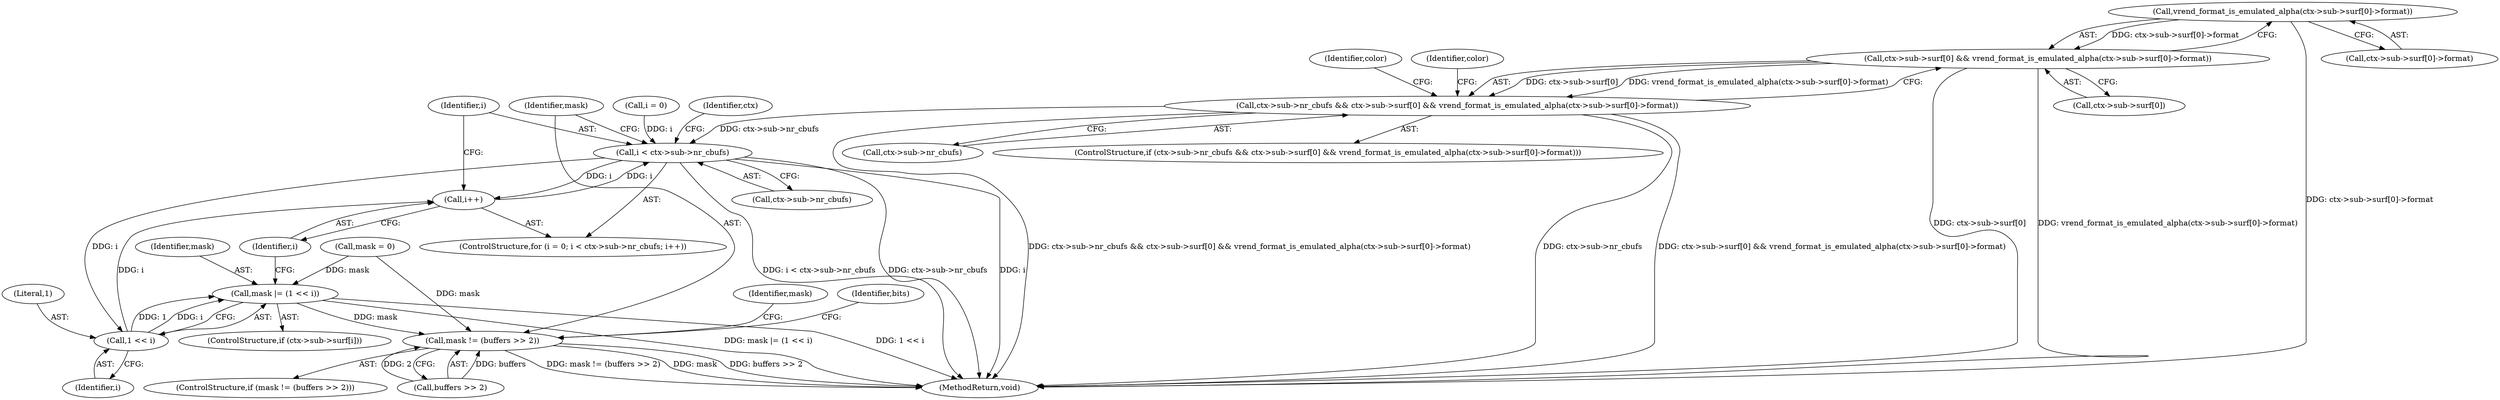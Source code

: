 digraph "0_virglrenderer_48f67f60967f963b698ec8df57ec6912a43d6282@array" {
"1000179" [label="(Call,vrend_format_is_emulated_alpha(ctx->sub->surf[0]->format))"];
"1000171" [label="(Call,ctx->sub->surf[0] && vrend_format_is_emulated_alpha(ctx->sub->surf[0]->format))"];
"1000165" [label="(Call,ctx->sub->nr_cbufs && ctx->sub->surf[0] && vrend_format_is_emulated_alpha(ctx->sub->surf[0]->format))"];
"1000251" [label="(Call,i < ctx->sub->nr_cbufs)"];
"1000258" [label="(Call,i++)"];
"1000271" [label="(Call,1 << i)"];
"1000269" [label="(Call,mask |= (1 << i))"];
"1000275" [label="(Call,mask != (buffers >> 2))"];
"1000265" [label="(Identifier,ctx)"];
"1000274" [label="(ControlStructure,if (mask != (buffers >> 2)))"];
"1000247" [label="(ControlStructure,for (i = 0; i < ctx->sub->nr_cbufs; i++))"];
"1000277" [label="(Call,buffers >> 2)"];
"1000204" [label="(Identifier,color)"];
"1000179" [label="(Call,vrend_format_is_emulated_alpha(ctx->sub->surf[0]->format))"];
"1000243" [label="(Call,mask = 0)"];
"1000251" [label="(Call,i < ctx->sub->nr_cbufs)"];
"1000180" [label="(Call,ctx->sub->surf[0]->format)"];
"1000166" [label="(Call,ctx->sub->nr_cbufs)"];
"1000270" [label="(Identifier,mask)"];
"1000275" [label="(Call,mask != (buffers >> 2))"];
"1000253" [label="(Call,ctx->sub->nr_cbufs)"];
"1000258" [label="(Call,i++)"];
"1000193" [label="(Identifier,color)"];
"1000276" [label="(Identifier,mask)"];
"1000272" [label="(Literal,1)"];
"1000269" [label="(Call,mask |= (1 << i))"];
"1000282" [label="(Identifier,mask)"];
"1000165" [label="(Call,ctx->sub->nr_cbufs && ctx->sub->surf[0] && vrend_format_is_emulated_alpha(ctx->sub->surf[0]->format))"];
"1000172" [label="(Call,ctx->sub->surf[0])"];
"1000259" [label="(Identifier,i)"];
"1000273" [label="(Identifier,i)"];
"1000378" [label="(Identifier,bits)"];
"1000415" [label="(MethodReturn,void)"];
"1000261" [label="(ControlStructure,if (ctx->sub->surf[i]))"];
"1000271" [label="(Call,1 << i)"];
"1000252" [label="(Identifier,i)"];
"1000171" [label="(Call,ctx->sub->surf[0] && vrend_format_is_emulated_alpha(ctx->sub->surf[0]->format))"];
"1000164" [label="(ControlStructure,if (ctx->sub->nr_cbufs && ctx->sub->surf[0] && vrend_format_is_emulated_alpha(ctx->sub->surf[0]->format)))"];
"1000248" [label="(Call,i = 0)"];
"1000179" -> "1000171"  [label="AST: "];
"1000179" -> "1000180"  [label="CFG: "];
"1000180" -> "1000179"  [label="AST: "];
"1000171" -> "1000179"  [label="CFG: "];
"1000179" -> "1000415"  [label="DDG: ctx->sub->surf[0]->format"];
"1000179" -> "1000171"  [label="DDG: ctx->sub->surf[0]->format"];
"1000171" -> "1000165"  [label="AST: "];
"1000171" -> "1000172"  [label="CFG: "];
"1000172" -> "1000171"  [label="AST: "];
"1000165" -> "1000171"  [label="CFG: "];
"1000171" -> "1000415"  [label="DDG: ctx->sub->surf[0]"];
"1000171" -> "1000415"  [label="DDG: vrend_format_is_emulated_alpha(ctx->sub->surf[0]->format)"];
"1000171" -> "1000165"  [label="DDG: ctx->sub->surf[0]"];
"1000171" -> "1000165"  [label="DDG: vrend_format_is_emulated_alpha(ctx->sub->surf[0]->format)"];
"1000165" -> "1000164"  [label="AST: "];
"1000165" -> "1000166"  [label="CFG: "];
"1000166" -> "1000165"  [label="AST: "];
"1000193" -> "1000165"  [label="CFG: "];
"1000204" -> "1000165"  [label="CFG: "];
"1000165" -> "1000415"  [label="DDG: ctx->sub->nr_cbufs"];
"1000165" -> "1000415"  [label="DDG: ctx->sub->surf[0] && vrend_format_is_emulated_alpha(ctx->sub->surf[0]->format)"];
"1000165" -> "1000415"  [label="DDG: ctx->sub->nr_cbufs && ctx->sub->surf[0] && vrend_format_is_emulated_alpha(ctx->sub->surf[0]->format)"];
"1000165" -> "1000251"  [label="DDG: ctx->sub->nr_cbufs"];
"1000251" -> "1000247"  [label="AST: "];
"1000251" -> "1000253"  [label="CFG: "];
"1000252" -> "1000251"  [label="AST: "];
"1000253" -> "1000251"  [label="AST: "];
"1000265" -> "1000251"  [label="CFG: "];
"1000276" -> "1000251"  [label="CFG: "];
"1000251" -> "1000415"  [label="DDG: i < ctx->sub->nr_cbufs"];
"1000251" -> "1000415"  [label="DDG: ctx->sub->nr_cbufs"];
"1000251" -> "1000415"  [label="DDG: i"];
"1000258" -> "1000251"  [label="DDG: i"];
"1000248" -> "1000251"  [label="DDG: i"];
"1000251" -> "1000258"  [label="DDG: i"];
"1000251" -> "1000271"  [label="DDG: i"];
"1000258" -> "1000247"  [label="AST: "];
"1000258" -> "1000259"  [label="CFG: "];
"1000259" -> "1000258"  [label="AST: "];
"1000252" -> "1000258"  [label="CFG: "];
"1000271" -> "1000258"  [label="DDG: i"];
"1000271" -> "1000269"  [label="AST: "];
"1000271" -> "1000273"  [label="CFG: "];
"1000272" -> "1000271"  [label="AST: "];
"1000273" -> "1000271"  [label="AST: "];
"1000269" -> "1000271"  [label="CFG: "];
"1000271" -> "1000269"  [label="DDG: 1"];
"1000271" -> "1000269"  [label="DDG: i"];
"1000269" -> "1000261"  [label="AST: "];
"1000270" -> "1000269"  [label="AST: "];
"1000259" -> "1000269"  [label="CFG: "];
"1000269" -> "1000415"  [label="DDG: mask |= (1 << i)"];
"1000269" -> "1000415"  [label="DDG: 1 << i"];
"1000243" -> "1000269"  [label="DDG: mask"];
"1000269" -> "1000275"  [label="DDG: mask"];
"1000275" -> "1000274"  [label="AST: "];
"1000275" -> "1000277"  [label="CFG: "];
"1000276" -> "1000275"  [label="AST: "];
"1000277" -> "1000275"  [label="AST: "];
"1000282" -> "1000275"  [label="CFG: "];
"1000378" -> "1000275"  [label="CFG: "];
"1000275" -> "1000415"  [label="DDG: mask != (buffers >> 2)"];
"1000275" -> "1000415"  [label="DDG: mask"];
"1000275" -> "1000415"  [label="DDG: buffers >> 2"];
"1000243" -> "1000275"  [label="DDG: mask"];
"1000277" -> "1000275"  [label="DDG: buffers"];
"1000277" -> "1000275"  [label="DDG: 2"];
}
